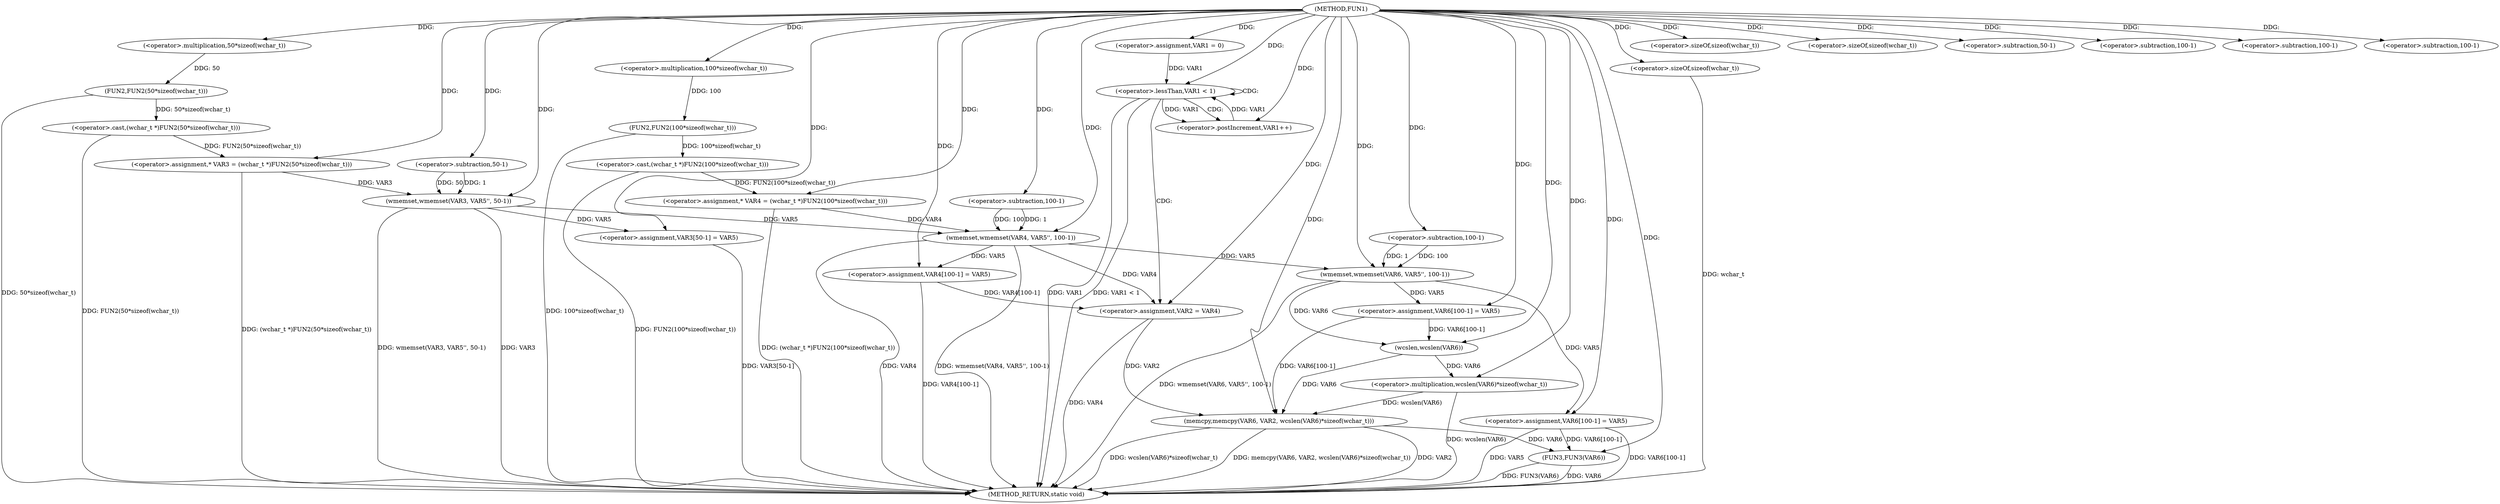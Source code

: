 digraph FUN1 {  
"1000100" [label = "(METHOD,FUN1)" ]
"1000195" [label = "(METHOD_RETURN,static void)" ]
"1000105" [label = "(<operator>.assignment,* VAR3 = (wchar_t *)FUN2(50*sizeof(wchar_t)))" ]
"1000107" [label = "(<operator>.cast,(wchar_t *)FUN2(50*sizeof(wchar_t)))" ]
"1000109" [label = "(FUN2,FUN2(50*sizeof(wchar_t)))" ]
"1000110" [label = "(<operator>.multiplication,50*sizeof(wchar_t))" ]
"1000112" [label = "(<operator>.sizeOf,sizeof(wchar_t))" ]
"1000115" [label = "(<operator>.assignment,* VAR4 = (wchar_t *)FUN2(100*sizeof(wchar_t)))" ]
"1000117" [label = "(<operator>.cast,(wchar_t *)FUN2(100*sizeof(wchar_t)))" ]
"1000119" [label = "(FUN2,FUN2(100*sizeof(wchar_t)))" ]
"1000120" [label = "(<operator>.multiplication,100*sizeof(wchar_t))" ]
"1000122" [label = "(<operator>.sizeOf,sizeof(wchar_t))" ]
"1000124" [label = "(wmemset,wmemset(VAR3, VAR5'', 50-1))" ]
"1000127" [label = "(<operator>.subtraction,50-1)" ]
"1000130" [label = "(<operator>.assignment,VAR3[50-1] = VAR5)" ]
"1000133" [label = "(<operator>.subtraction,50-1)" ]
"1000137" [label = "(wmemset,wmemset(VAR4, VAR5'', 100-1))" ]
"1000140" [label = "(<operator>.subtraction,100-1)" ]
"1000143" [label = "(<operator>.assignment,VAR4[100-1] = VAR5)" ]
"1000146" [label = "(<operator>.subtraction,100-1)" ]
"1000151" [label = "(<operator>.assignment,VAR1 = 0)" ]
"1000154" [label = "(<operator>.lessThan,VAR1 < 1)" ]
"1000157" [label = "(<operator>.postIncrement,VAR1++)" ]
"1000160" [label = "(<operator>.assignment,VAR2 = VAR4)" ]
"1000165" [label = "(wmemset,wmemset(VAR6, VAR5'', 100-1))" ]
"1000168" [label = "(<operator>.subtraction,100-1)" ]
"1000171" [label = "(<operator>.assignment,VAR6[100-1] = VAR5)" ]
"1000174" [label = "(<operator>.subtraction,100-1)" ]
"1000178" [label = "(memcpy,memcpy(VAR6, VAR2, wcslen(VAR6)*sizeof(wchar_t)))" ]
"1000181" [label = "(<operator>.multiplication,wcslen(VAR6)*sizeof(wchar_t))" ]
"1000182" [label = "(wcslen,wcslen(VAR6))" ]
"1000184" [label = "(<operator>.sizeOf,sizeof(wchar_t))" ]
"1000186" [label = "(<operator>.assignment,VAR6[100-1] = VAR5)" ]
"1000189" [label = "(<operator>.subtraction,100-1)" ]
"1000193" [label = "(FUN3,FUN3(VAR6))" ]
  "1000186" -> "1000195"  [ label = "DDG: VAR6[100-1]"] 
  "1000184" -> "1000195"  [ label = "DDG: wchar_t"] 
  "1000178" -> "1000195"  [ label = "DDG: wcslen(VAR6)*sizeof(wchar_t)"] 
  "1000154" -> "1000195"  [ label = "DDG: VAR1 < 1"] 
  "1000137" -> "1000195"  [ label = "DDG: VAR4"] 
  "1000117" -> "1000195"  [ label = "DDG: FUN2(100*sizeof(wchar_t))"] 
  "1000160" -> "1000195"  [ label = "DDG: VAR4"] 
  "1000186" -> "1000195"  [ label = "DDG: VAR5"] 
  "1000181" -> "1000195"  [ label = "DDG: wcslen(VAR6)"] 
  "1000178" -> "1000195"  [ label = "DDG: memcpy(VAR6, VAR2, wcslen(VAR6)*sizeof(wchar_t))"] 
  "1000115" -> "1000195"  [ label = "DDG: (wchar_t *)FUN2(100*sizeof(wchar_t))"] 
  "1000124" -> "1000195"  [ label = "DDG: VAR3"] 
  "1000193" -> "1000195"  [ label = "DDG: VAR6"] 
  "1000105" -> "1000195"  [ label = "DDG: (wchar_t *)FUN2(50*sizeof(wchar_t))"] 
  "1000154" -> "1000195"  [ label = "DDG: VAR1"] 
  "1000143" -> "1000195"  [ label = "DDG: VAR4[100-1]"] 
  "1000178" -> "1000195"  [ label = "DDG: VAR2"] 
  "1000193" -> "1000195"  [ label = "DDG: FUN3(VAR6)"] 
  "1000109" -> "1000195"  [ label = "DDG: 50*sizeof(wchar_t)"] 
  "1000119" -> "1000195"  [ label = "DDG: 100*sizeof(wchar_t)"] 
  "1000137" -> "1000195"  [ label = "DDG: wmemset(VAR4, VAR5'', 100-1)"] 
  "1000107" -> "1000195"  [ label = "DDG: FUN2(50*sizeof(wchar_t))"] 
  "1000130" -> "1000195"  [ label = "DDG: VAR3[50-1]"] 
  "1000124" -> "1000195"  [ label = "DDG: wmemset(VAR3, VAR5'', 50-1)"] 
  "1000165" -> "1000195"  [ label = "DDG: wmemset(VAR6, VAR5'', 100-1)"] 
  "1000107" -> "1000105"  [ label = "DDG: FUN2(50*sizeof(wchar_t))"] 
  "1000100" -> "1000105"  [ label = "DDG: "] 
  "1000109" -> "1000107"  [ label = "DDG: 50*sizeof(wchar_t)"] 
  "1000110" -> "1000109"  [ label = "DDG: 50"] 
  "1000100" -> "1000110"  [ label = "DDG: "] 
  "1000100" -> "1000112"  [ label = "DDG: "] 
  "1000117" -> "1000115"  [ label = "DDG: FUN2(100*sizeof(wchar_t))"] 
  "1000100" -> "1000115"  [ label = "DDG: "] 
  "1000119" -> "1000117"  [ label = "DDG: 100*sizeof(wchar_t)"] 
  "1000120" -> "1000119"  [ label = "DDG: 100"] 
  "1000100" -> "1000120"  [ label = "DDG: "] 
  "1000100" -> "1000122"  [ label = "DDG: "] 
  "1000105" -> "1000124"  [ label = "DDG: VAR3"] 
  "1000100" -> "1000124"  [ label = "DDG: "] 
  "1000127" -> "1000124"  [ label = "DDG: 50"] 
  "1000127" -> "1000124"  [ label = "DDG: 1"] 
  "1000100" -> "1000127"  [ label = "DDG: "] 
  "1000124" -> "1000130"  [ label = "DDG: VAR5"] 
  "1000100" -> "1000130"  [ label = "DDG: "] 
  "1000100" -> "1000133"  [ label = "DDG: "] 
  "1000115" -> "1000137"  [ label = "DDG: VAR4"] 
  "1000100" -> "1000137"  [ label = "DDG: "] 
  "1000124" -> "1000137"  [ label = "DDG: VAR5"] 
  "1000140" -> "1000137"  [ label = "DDG: 100"] 
  "1000140" -> "1000137"  [ label = "DDG: 1"] 
  "1000100" -> "1000140"  [ label = "DDG: "] 
  "1000137" -> "1000143"  [ label = "DDG: VAR5"] 
  "1000100" -> "1000143"  [ label = "DDG: "] 
  "1000100" -> "1000146"  [ label = "DDG: "] 
  "1000100" -> "1000151"  [ label = "DDG: "] 
  "1000151" -> "1000154"  [ label = "DDG: VAR1"] 
  "1000157" -> "1000154"  [ label = "DDG: VAR1"] 
  "1000100" -> "1000154"  [ label = "DDG: "] 
  "1000154" -> "1000157"  [ label = "DDG: VAR1"] 
  "1000100" -> "1000157"  [ label = "DDG: "] 
  "1000143" -> "1000160"  [ label = "DDG: VAR4[100-1]"] 
  "1000137" -> "1000160"  [ label = "DDG: VAR4"] 
  "1000100" -> "1000160"  [ label = "DDG: "] 
  "1000100" -> "1000165"  [ label = "DDG: "] 
  "1000137" -> "1000165"  [ label = "DDG: VAR5"] 
  "1000168" -> "1000165"  [ label = "DDG: 100"] 
  "1000168" -> "1000165"  [ label = "DDG: 1"] 
  "1000100" -> "1000168"  [ label = "DDG: "] 
  "1000165" -> "1000171"  [ label = "DDG: VAR5"] 
  "1000100" -> "1000171"  [ label = "DDG: "] 
  "1000100" -> "1000174"  [ label = "DDG: "] 
  "1000171" -> "1000178"  [ label = "DDG: VAR6[100-1]"] 
  "1000182" -> "1000178"  [ label = "DDG: VAR6"] 
  "1000100" -> "1000178"  [ label = "DDG: "] 
  "1000160" -> "1000178"  [ label = "DDG: VAR2"] 
  "1000181" -> "1000178"  [ label = "DDG: wcslen(VAR6)"] 
  "1000182" -> "1000181"  [ label = "DDG: VAR6"] 
  "1000171" -> "1000182"  [ label = "DDG: VAR6[100-1]"] 
  "1000165" -> "1000182"  [ label = "DDG: VAR6"] 
  "1000100" -> "1000182"  [ label = "DDG: "] 
  "1000100" -> "1000181"  [ label = "DDG: "] 
  "1000100" -> "1000184"  [ label = "DDG: "] 
  "1000100" -> "1000186"  [ label = "DDG: "] 
  "1000165" -> "1000186"  [ label = "DDG: VAR5"] 
  "1000100" -> "1000189"  [ label = "DDG: "] 
  "1000186" -> "1000193"  [ label = "DDG: VAR6[100-1]"] 
  "1000178" -> "1000193"  [ label = "DDG: VAR6"] 
  "1000100" -> "1000193"  [ label = "DDG: "] 
  "1000154" -> "1000154"  [ label = "CDG: "] 
  "1000154" -> "1000160"  [ label = "CDG: "] 
  "1000154" -> "1000157"  [ label = "CDG: "] 
}
